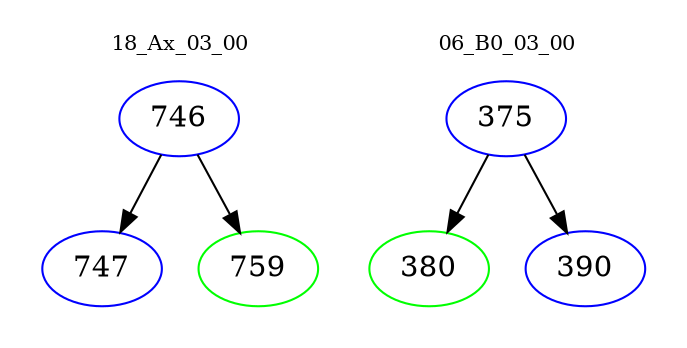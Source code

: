 digraph{
subgraph cluster_0 {
color = white
label = "18_Ax_03_00";
fontsize=10;
T0_746 [label="746", color="blue"]
T0_746 -> T0_747 [color="black"]
T0_747 [label="747", color="blue"]
T0_746 -> T0_759 [color="black"]
T0_759 [label="759", color="green"]
}
subgraph cluster_1 {
color = white
label = "06_B0_03_00";
fontsize=10;
T1_375 [label="375", color="blue"]
T1_375 -> T1_380 [color="black"]
T1_380 [label="380", color="green"]
T1_375 -> T1_390 [color="black"]
T1_390 [label="390", color="blue"]
}
}
